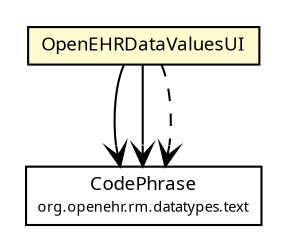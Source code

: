 #!/usr/local/bin/dot
#
# Class diagram 
# Generated by UMLGraph version R5_6 (http://www.umlgraph.org/)
#

digraph G {
	edge [fontname="Trebuchet MS",fontsize=10,labelfontname="Trebuchet MS",labelfontsize=10];
	node [fontname="Trebuchet MS",fontsize=10,shape=plaintext];
	nodesep=0.25;
	ranksep=0.5;
	// se.cambio.cds.openehr.util.OpenEHRDataValuesUI
	c261679 [label=<<table title="se.cambio.cds.openehr.util.OpenEHRDataValuesUI" border="0" cellborder="1" cellspacing="0" cellpadding="2" port="p" bgcolor="lemonChiffon" href="./OpenEHRDataValuesUI.html">
		<tr><td><table border="0" cellspacing="0" cellpadding="1">
<tr><td align="center" balign="center"><font face="Trebuchet MS"> OpenEHRDataValuesUI </font></td></tr>
		</table></td></tr>
		</table>>, URL="./OpenEHRDataValuesUI.html", fontname="Trebuchet MS", fontcolor="black", fontsize=9.0];
	// se.cambio.cds.openehr.util.OpenEHRDataValuesUI NAVASSOC org.openehr.rm.datatypes.text.CodePhrase
	c261679:p -> c261901:p [taillabel="", label="", headlabel="", fontname="Trebuchet MS", fontcolor="black", fontsize=10.0, color="black", arrowhead=open];
	// se.cambio.cds.openehr.util.OpenEHRDataValuesUI NAVASSOC org.openehr.rm.datatypes.text.CodePhrase
	c261679:p -> c261901:p [taillabel="", label="", headlabel="", fontname="Trebuchet MS", fontcolor="black", fontsize=10.0, color="black", arrowhead=open];
	// se.cambio.cds.openehr.util.OpenEHRDataValuesUI DEPEND org.openehr.rm.datatypes.text.CodePhrase
	c261679:p -> c261901:p [taillabel="", label="", headlabel="", fontname="Trebuchet MS", fontcolor="black", fontsize=10.0, color="black", arrowhead=open, style=dashed];
	// org.openehr.rm.datatypes.text.CodePhrase
	c261901 [label=<<table title="org.openehr.rm.datatypes.text.CodePhrase" border="0" cellborder="1" cellspacing="0" cellpadding="2" port="p" href="http://java.sun.com/j2se/1.4.2/docs/api/org/openehr/rm/datatypes/text/CodePhrase.html">
		<tr><td><table border="0" cellspacing="0" cellpadding="1">
<tr><td align="center" balign="center"><font face="Trebuchet MS"> CodePhrase </font></td></tr>
<tr><td align="center" balign="center"><font face="Trebuchet MS" point-size="7.0"> org.openehr.rm.datatypes.text </font></td></tr>
		</table></td></tr>
		</table>>, URL="http://java.sun.com/j2se/1.4.2/docs/api/org/openehr/rm/datatypes/text/CodePhrase.html", fontname="Trebuchet MS", fontcolor="black", fontsize=9.0];
}

